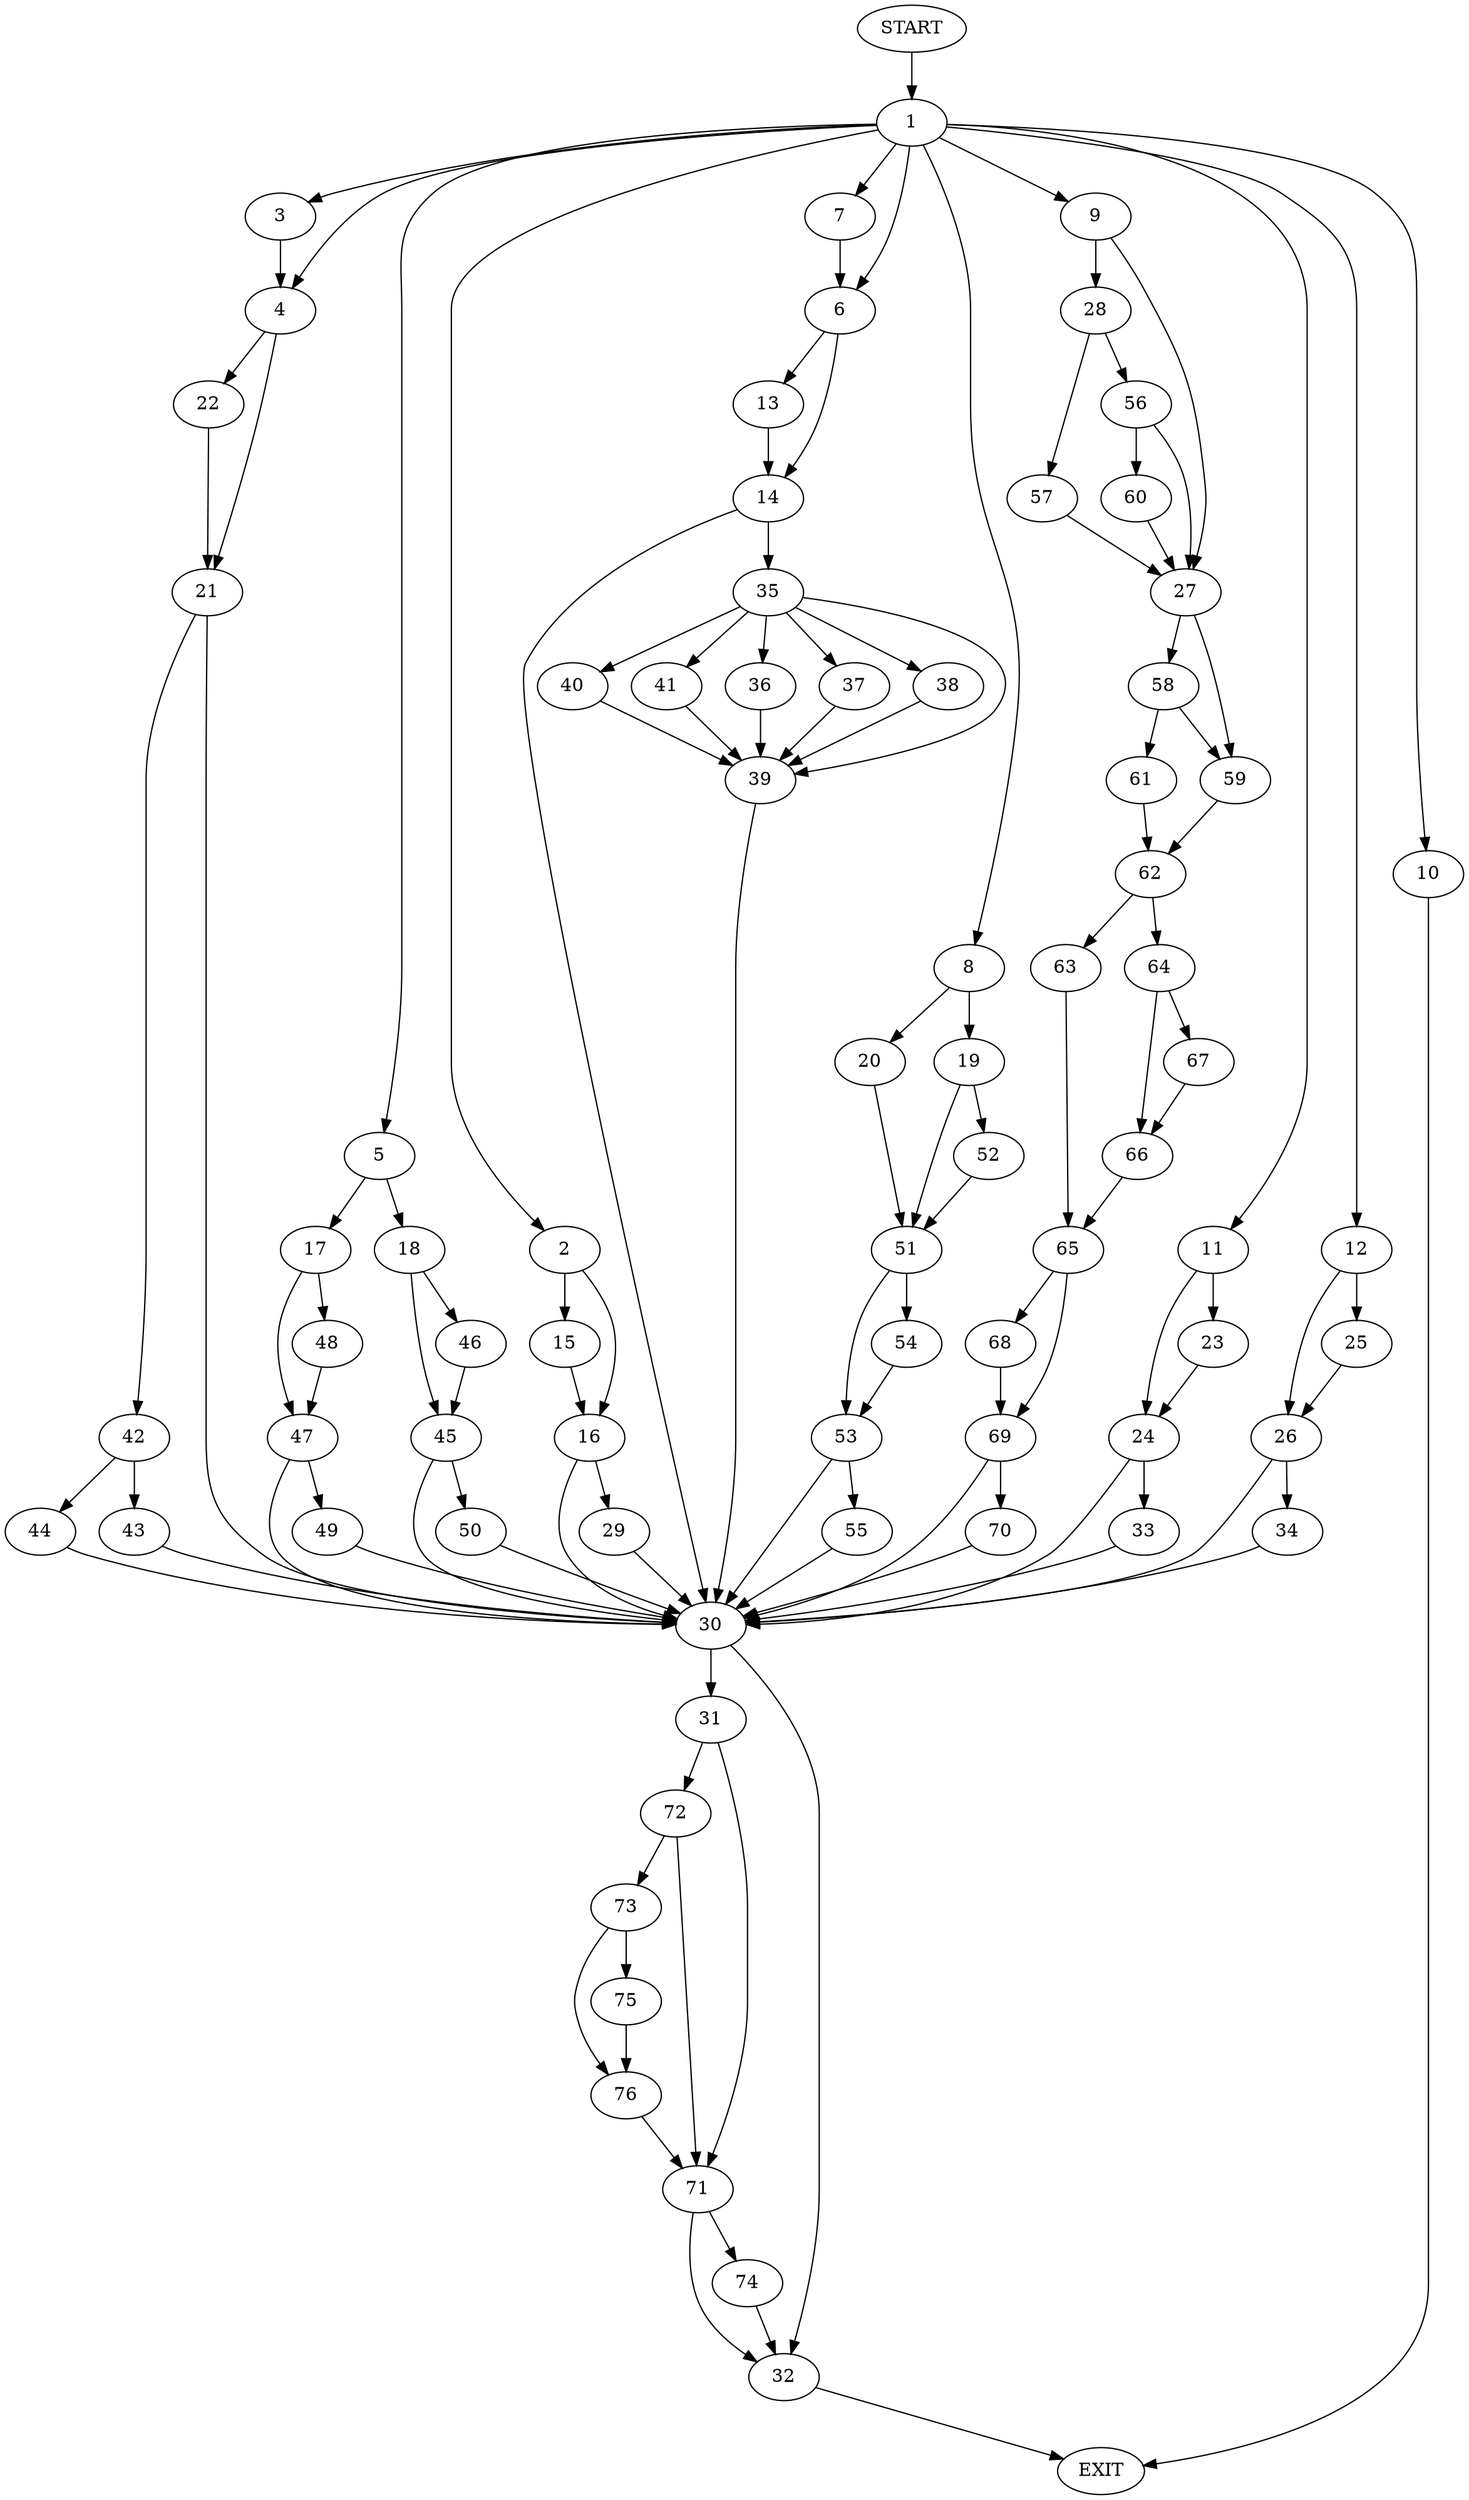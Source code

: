 digraph {
0 [label="START"]
77 [label="EXIT"]
0 -> 1
1 -> 2
1 -> 3
1 -> 4
1 -> 5
1 -> 6
1 -> 7
1 -> 8
1 -> 9
1 -> 10
1 -> 11
1 -> 12
6 -> 13
6 -> 14
2 -> 15
2 -> 16
5 -> 17
5 -> 18
8 -> 19
8 -> 20
4 -> 21
4 -> 22
10 -> 77
3 -> 4
11 -> 23
11 -> 24
12 -> 25
12 -> 26
7 -> 6
9 -> 27
9 -> 28
15 -> 16
16 -> 29
16 -> 30
30 -> 31
30 -> 32
29 -> 30
24 -> 33
24 -> 30
23 -> 24
33 -> 30
26 -> 30
26 -> 34
25 -> 26
34 -> 30
13 -> 14
14 -> 35
14 -> 30
35 -> 36
35 -> 37
35 -> 38
35 -> 39
35 -> 40
35 -> 41
41 -> 39
38 -> 39
39 -> 30
37 -> 39
36 -> 39
40 -> 39
22 -> 21
21 -> 42
21 -> 30
42 -> 43
42 -> 44
43 -> 30
44 -> 30
18 -> 45
18 -> 46
17 -> 47
17 -> 48
48 -> 47
47 -> 49
47 -> 30
49 -> 30
45 -> 30
45 -> 50
46 -> 45
50 -> 30
20 -> 51
19 -> 52
19 -> 51
51 -> 53
51 -> 54
52 -> 51
53 -> 30
53 -> 55
54 -> 53
55 -> 30
28 -> 56
28 -> 57
27 -> 58
27 -> 59
56 -> 27
56 -> 60
57 -> 27
60 -> 27
58 -> 59
58 -> 61
59 -> 62
61 -> 62
62 -> 63
62 -> 64
63 -> 65
64 -> 66
64 -> 67
65 -> 68
65 -> 69
66 -> 65
67 -> 66
68 -> 69
69 -> 70
69 -> 30
70 -> 30
32 -> 77
31 -> 71
31 -> 72
72 -> 71
72 -> 73
71 -> 32
71 -> 74
73 -> 75
73 -> 76
75 -> 76
76 -> 71
74 -> 32
}
